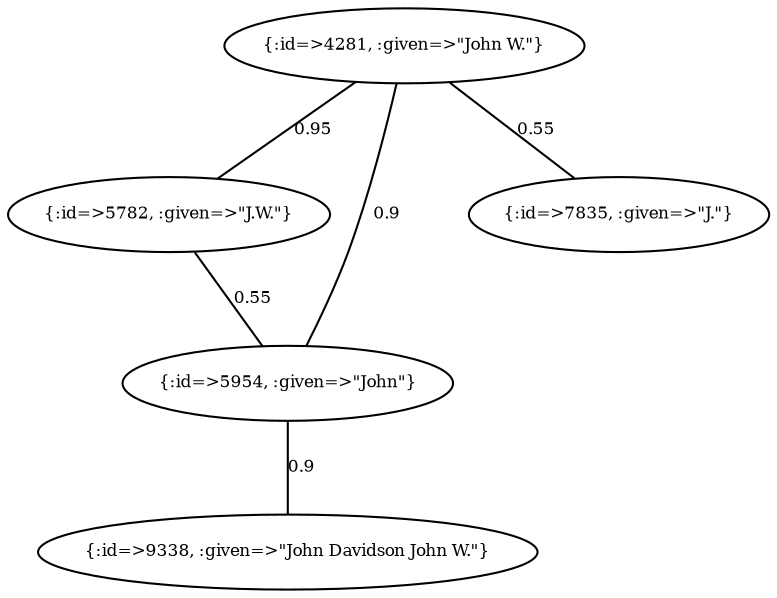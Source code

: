 graph Collector__WeightedGraph {
    "{:id=>4281, :given=>\"John W.\"}" [
        fontsize = 8,
        label = "{:id=>4281, :given=>\"John W.\"}"
    ]

    "{:id=>5782, :given=>\"J.W.\"}" [
        fontsize = 8,
        label = "{:id=>5782, :given=>\"J.W.\"}"
    ]

    "{:id=>5954, :given=>\"John\"}" [
        fontsize = 8,
        label = "{:id=>5954, :given=>\"John\"}"
    ]

    "{:id=>7835, :given=>\"J.\"}" [
        fontsize = 8,
        label = "{:id=>7835, :given=>\"J.\"}"
    ]

    "{:id=>9338, :given=>\"John Davidson John W.\"}" [
        fontsize = 8,
        label = "{:id=>9338, :given=>\"John Davidson John W.\"}"
    ]

    "{:id=>4281, :given=>\"John W.\"}" -- "{:id=>5782, :given=>\"J.W.\"}" [
        fontsize = 8,
        label = 0.95
    ]

    "{:id=>4281, :given=>\"John W.\"}" -- "{:id=>5954, :given=>\"John\"}" [
        fontsize = 8,
        label = 0.9
    ]

    "{:id=>4281, :given=>\"John W.\"}" -- "{:id=>7835, :given=>\"J.\"}" [
        fontsize = 8,
        label = 0.55
    ]

    "{:id=>5782, :given=>\"J.W.\"}" -- "{:id=>5954, :given=>\"John\"}" [
        fontsize = 8,
        label = 0.55
    ]

    "{:id=>5954, :given=>\"John\"}" -- "{:id=>9338, :given=>\"John Davidson John W.\"}" [
        fontsize = 8,
        label = 0.9
    ]
}
